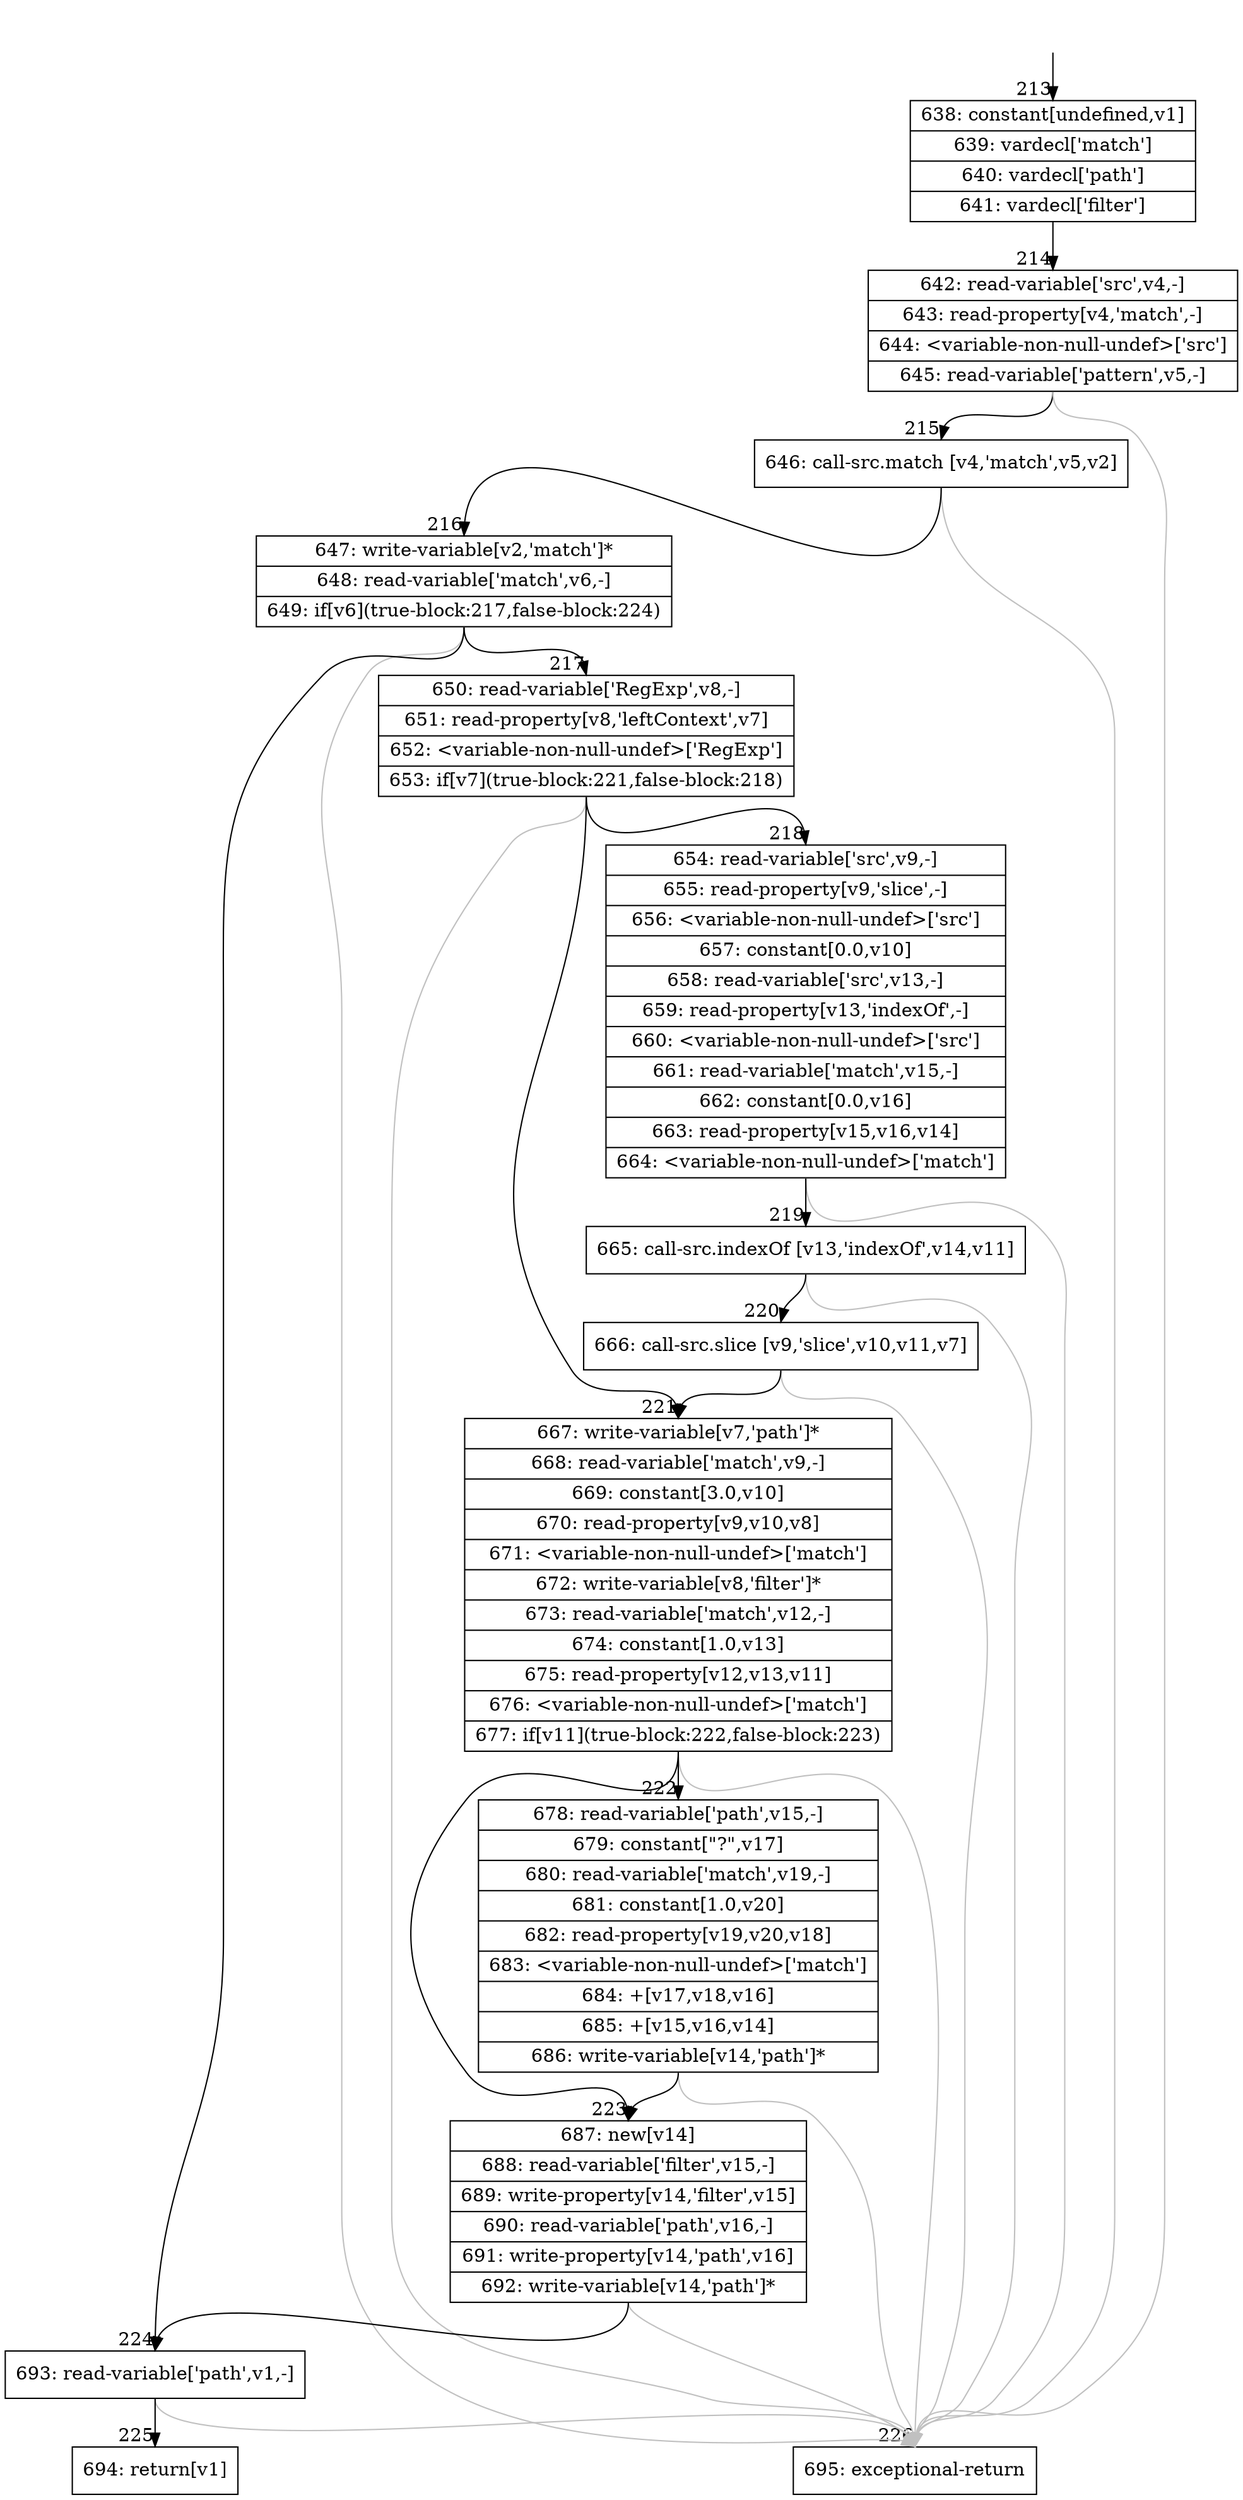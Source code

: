 digraph {
rankdir="TD"
BB_entry14[shape=none,label=""];
BB_entry14 -> BB213 [tailport=s, headport=n, headlabel="    213"]
BB213 [shape=record label="{638: constant[undefined,v1]|639: vardecl['match']|640: vardecl['path']|641: vardecl['filter']}" ] 
BB213 -> BB214 [tailport=s, headport=n, headlabel="      214"]
BB214 [shape=record label="{642: read-variable['src',v4,-]|643: read-property[v4,'match',-]|644: \<variable-non-null-undef\>['src']|645: read-variable['pattern',v5,-]}" ] 
BB214 -> BB215 [tailport=s, headport=n, headlabel="      215"]
BB214 -> BB226 [tailport=s, headport=n, color=gray, headlabel="      226"]
BB215 [shape=record label="{646: call-src.match [v4,'match',v5,v2]}" ] 
BB215 -> BB216 [tailport=s, headport=n, headlabel="      216"]
BB215 -> BB226 [tailport=s, headport=n, color=gray]
BB216 [shape=record label="{647: write-variable[v2,'match']*|648: read-variable['match',v6,-]|649: if[v6](true-block:217,false-block:224)}" ] 
BB216 -> BB217 [tailport=s, headport=n, headlabel="      217"]
BB216 -> BB224 [tailport=s, headport=n, headlabel="      224"]
BB216 -> BB226 [tailport=s, headport=n, color=gray]
BB217 [shape=record label="{650: read-variable['RegExp',v8,-]|651: read-property[v8,'leftContext',v7]|652: \<variable-non-null-undef\>['RegExp']|653: if[v7](true-block:221,false-block:218)}" ] 
BB217 -> BB221 [tailport=s, headport=n, headlabel="      221"]
BB217 -> BB218 [tailport=s, headport=n, headlabel="      218"]
BB217 -> BB226 [tailport=s, headport=n, color=gray]
BB218 [shape=record label="{654: read-variable['src',v9,-]|655: read-property[v9,'slice',-]|656: \<variable-non-null-undef\>['src']|657: constant[0.0,v10]|658: read-variable['src',v13,-]|659: read-property[v13,'indexOf',-]|660: \<variable-non-null-undef\>['src']|661: read-variable['match',v15,-]|662: constant[0.0,v16]|663: read-property[v15,v16,v14]|664: \<variable-non-null-undef\>['match']}" ] 
BB218 -> BB219 [tailport=s, headport=n, headlabel="      219"]
BB218 -> BB226 [tailport=s, headport=n, color=gray]
BB219 [shape=record label="{665: call-src.indexOf [v13,'indexOf',v14,v11]}" ] 
BB219 -> BB220 [tailport=s, headport=n, headlabel="      220"]
BB219 -> BB226 [tailport=s, headport=n, color=gray]
BB220 [shape=record label="{666: call-src.slice [v9,'slice',v10,v11,v7]}" ] 
BB220 -> BB221 [tailport=s, headport=n]
BB220 -> BB226 [tailport=s, headport=n, color=gray]
BB221 [shape=record label="{667: write-variable[v7,'path']*|668: read-variable['match',v9,-]|669: constant[3.0,v10]|670: read-property[v9,v10,v8]|671: \<variable-non-null-undef\>['match']|672: write-variable[v8,'filter']*|673: read-variable['match',v12,-]|674: constant[1.0,v13]|675: read-property[v12,v13,v11]|676: \<variable-non-null-undef\>['match']|677: if[v11](true-block:222,false-block:223)}" ] 
BB221 -> BB222 [tailport=s, headport=n, headlabel="      222"]
BB221 -> BB223 [tailport=s, headport=n, headlabel="      223"]
BB221 -> BB226 [tailport=s, headport=n, color=gray]
BB222 [shape=record label="{678: read-variable['path',v15,-]|679: constant[\"?\",v17]|680: read-variable['match',v19,-]|681: constant[1.0,v20]|682: read-property[v19,v20,v18]|683: \<variable-non-null-undef\>['match']|684: +[v17,v18,v16]|685: +[v15,v16,v14]|686: write-variable[v14,'path']*}" ] 
BB222 -> BB223 [tailport=s, headport=n]
BB222 -> BB226 [tailport=s, headport=n, color=gray]
BB223 [shape=record label="{687: new[v14]|688: read-variable['filter',v15,-]|689: write-property[v14,'filter',v15]|690: read-variable['path',v16,-]|691: write-property[v14,'path',v16]|692: write-variable[v14,'path']*}" ] 
BB223 -> BB224 [tailport=s, headport=n]
BB223 -> BB226 [tailport=s, headport=n, color=gray]
BB224 [shape=record label="{693: read-variable['path',v1,-]}" ] 
BB224 -> BB225 [tailport=s, headport=n, headlabel="      225"]
BB224 -> BB226 [tailport=s, headport=n, color=gray]
BB225 [shape=record label="{694: return[v1]}" ] 
BB226 [shape=record label="{695: exceptional-return}" ] 
//#$~ 331
}
